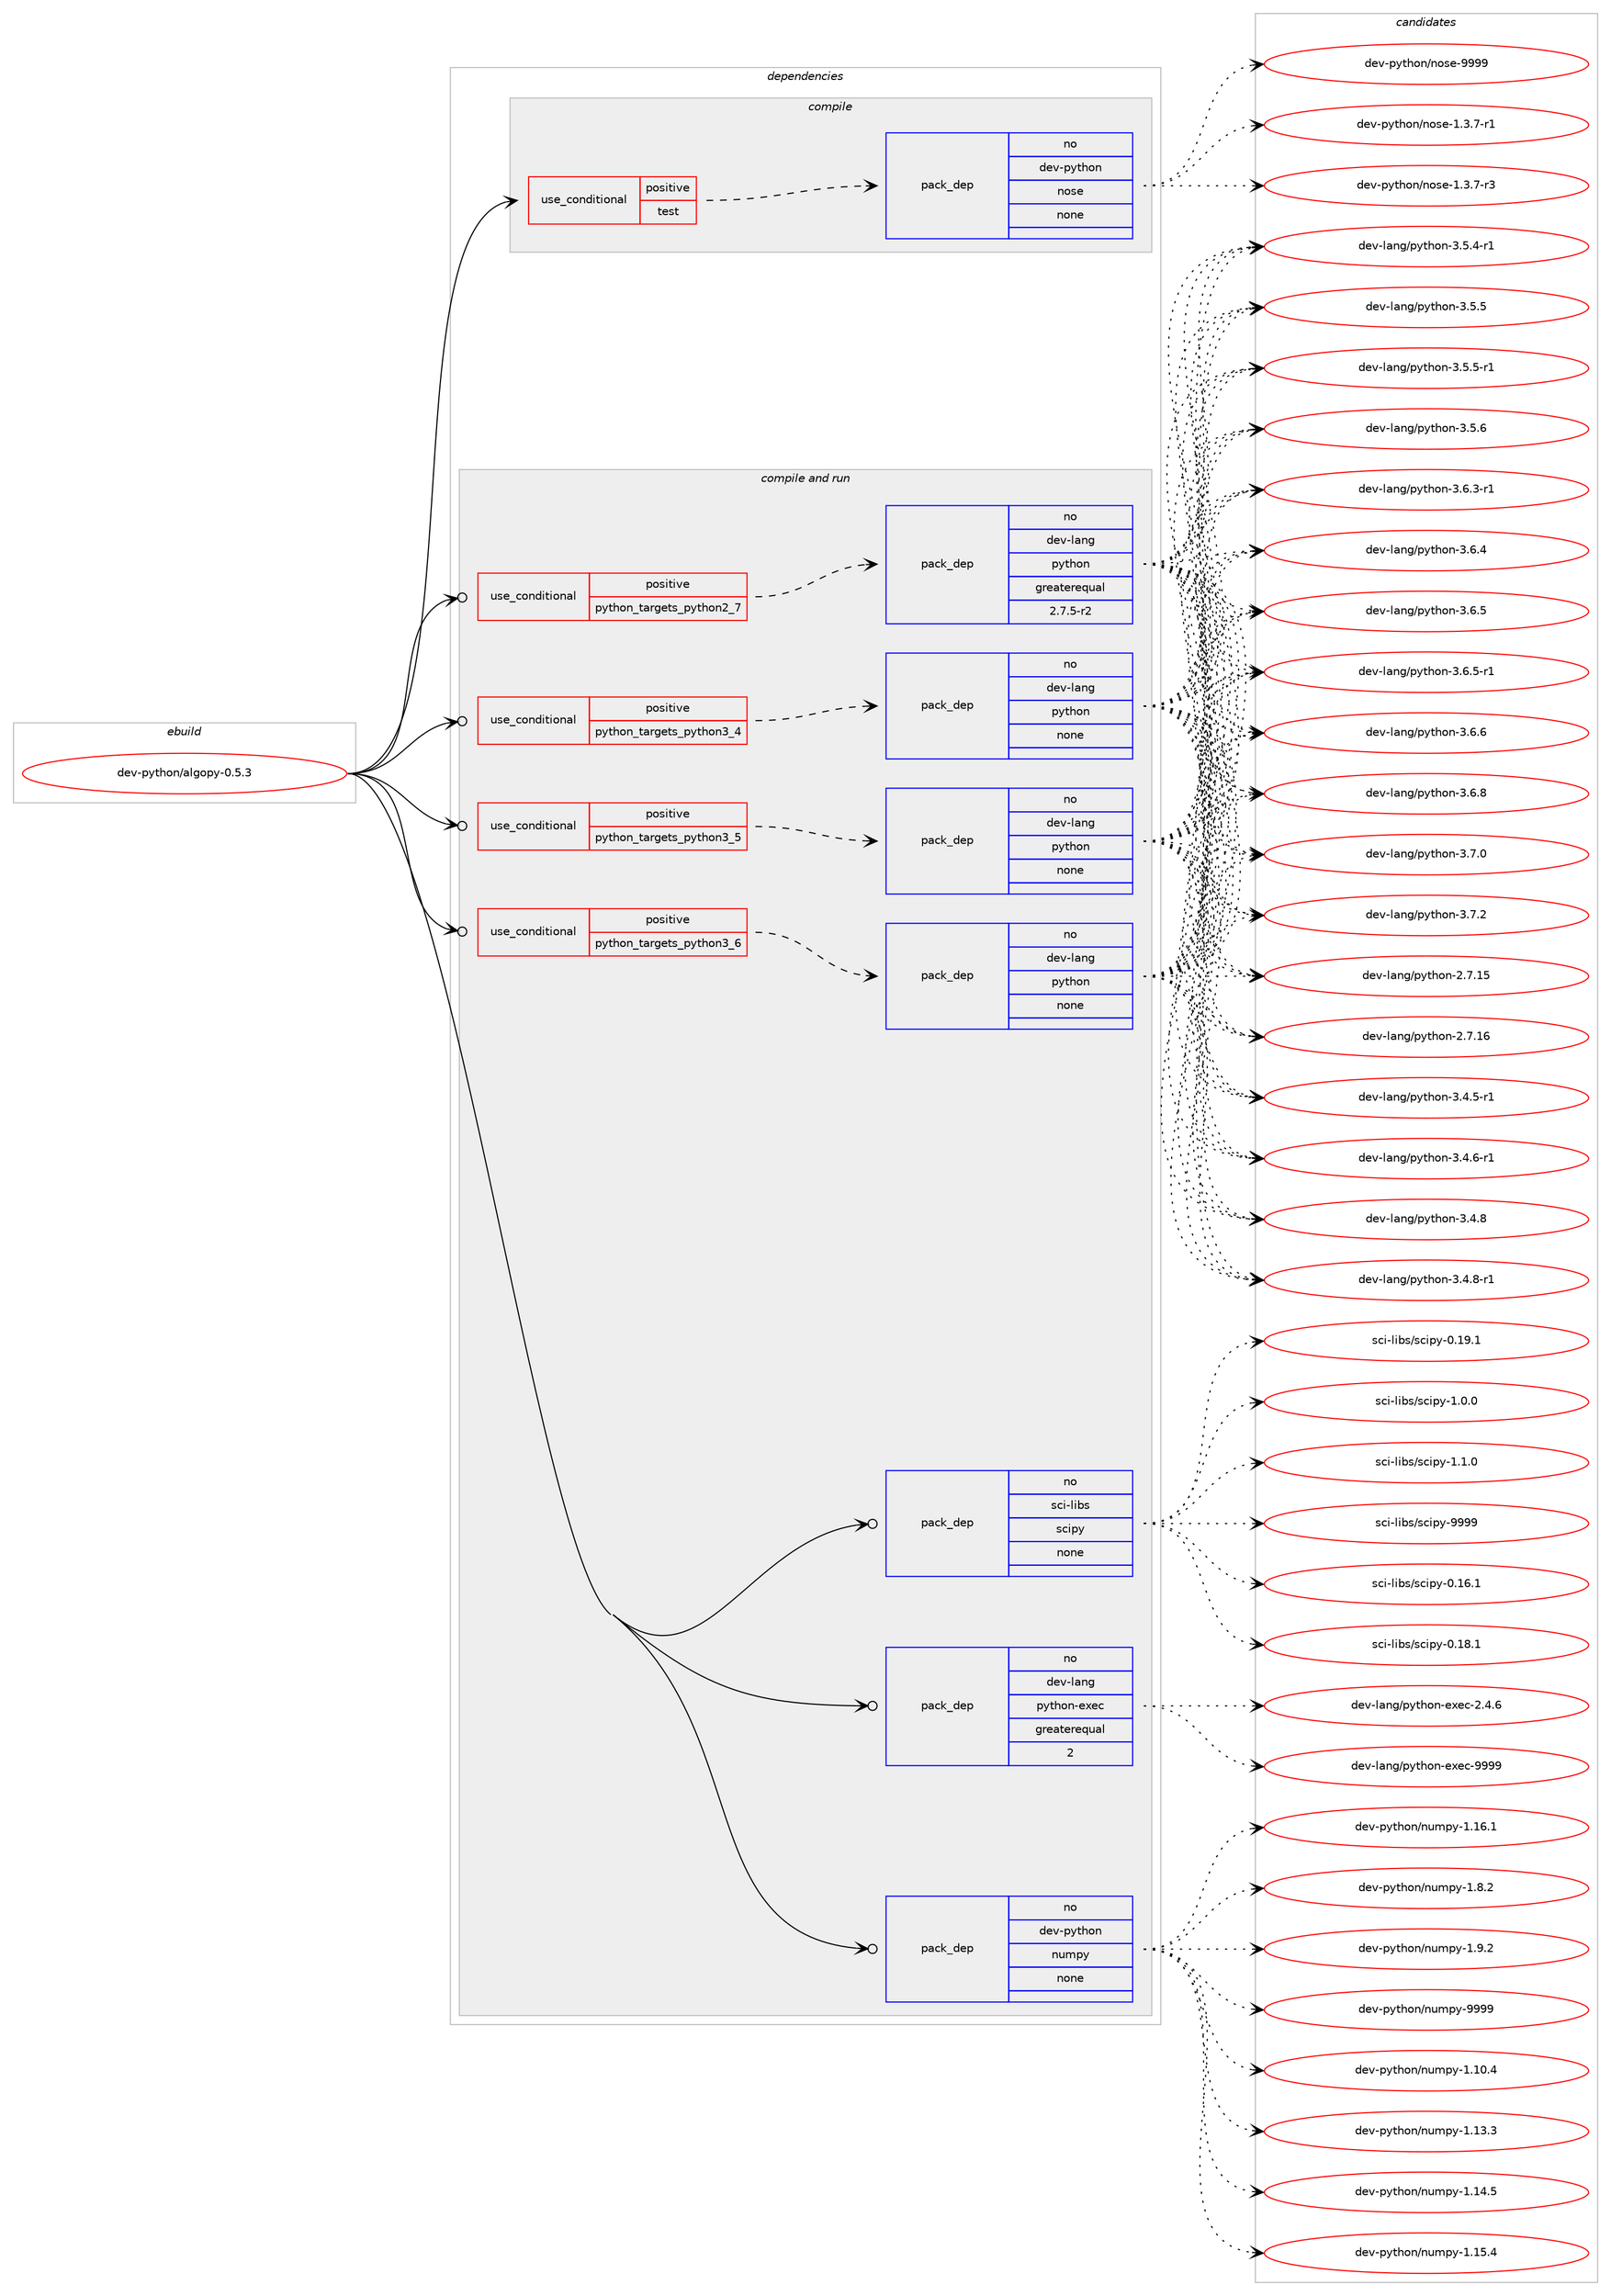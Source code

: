 digraph prolog {

# *************
# Graph options
# *************

newrank=true;
concentrate=true;
compound=true;
graph [rankdir=LR,fontname=Helvetica,fontsize=10,ranksep=1.5];#, ranksep=2.5, nodesep=0.2];
edge  [arrowhead=vee];
node  [fontname=Helvetica,fontsize=10];

# **********
# The ebuild
# **********

subgraph cluster_leftcol {
color=gray;
rank=same;
label=<<i>ebuild</i>>;
id [label="dev-python/algopy-0.5.3", color=red, width=4, href="../dev-python/algopy-0.5.3.svg"];
}

# ****************
# The dependencies
# ****************

subgraph cluster_midcol {
color=gray;
label=<<i>dependencies</i>>;
subgraph cluster_compile {
fillcolor="#eeeeee";
style=filled;
label=<<i>compile</i>>;
subgraph cond370702 {
dependency1398105 [label=<<TABLE BORDER="0" CELLBORDER="1" CELLSPACING="0" CELLPADDING="4"><TR><TD ROWSPAN="3" CELLPADDING="10">use_conditional</TD></TR><TR><TD>positive</TD></TR><TR><TD>test</TD></TR></TABLE>>, shape=none, color=red];
subgraph pack1004178 {
dependency1398106 [label=<<TABLE BORDER="0" CELLBORDER="1" CELLSPACING="0" CELLPADDING="4" WIDTH="220"><TR><TD ROWSPAN="6" CELLPADDING="30">pack_dep</TD></TR><TR><TD WIDTH="110">no</TD></TR><TR><TD>dev-python</TD></TR><TR><TD>nose</TD></TR><TR><TD>none</TD></TR><TR><TD></TD></TR></TABLE>>, shape=none, color=blue];
}
dependency1398105:e -> dependency1398106:w [weight=20,style="dashed",arrowhead="vee"];
}
id:e -> dependency1398105:w [weight=20,style="solid",arrowhead="vee"];
}
subgraph cluster_compileandrun {
fillcolor="#eeeeee";
style=filled;
label=<<i>compile and run</i>>;
subgraph cond370703 {
dependency1398107 [label=<<TABLE BORDER="0" CELLBORDER="1" CELLSPACING="0" CELLPADDING="4"><TR><TD ROWSPAN="3" CELLPADDING="10">use_conditional</TD></TR><TR><TD>positive</TD></TR><TR><TD>python_targets_python2_7</TD></TR></TABLE>>, shape=none, color=red];
subgraph pack1004179 {
dependency1398108 [label=<<TABLE BORDER="0" CELLBORDER="1" CELLSPACING="0" CELLPADDING="4" WIDTH="220"><TR><TD ROWSPAN="6" CELLPADDING="30">pack_dep</TD></TR><TR><TD WIDTH="110">no</TD></TR><TR><TD>dev-lang</TD></TR><TR><TD>python</TD></TR><TR><TD>greaterequal</TD></TR><TR><TD>2.7.5-r2</TD></TR></TABLE>>, shape=none, color=blue];
}
dependency1398107:e -> dependency1398108:w [weight=20,style="dashed",arrowhead="vee"];
}
id:e -> dependency1398107:w [weight=20,style="solid",arrowhead="odotvee"];
subgraph cond370704 {
dependency1398109 [label=<<TABLE BORDER="0" CELLBORDER="1" CELLSPACING="0" CELLPADDING="4"><TR><TD ROWSPAN="3" CELLPADDING="10">use_conditional</TD></TR><TR><TD>positive</TD></TR><TR><TD>python_targets_python3_4</TD></TR></TABLE>>, shape=none, color=red];
subgraph pack1004180 {
dependency1398110 [label=<<TABLE BORDER="0" CELLBORDER="1" CELLSPACING="0" CELLPADDING="4" WIDTH="220"><TR><TD ROWSPAN="6" CELLPADDING="30">pack_dep</TD></TR><TR><TD WIDTH="110">no</TD></TR><TR><TD>dev-lang</TD></TR><TR><TD>python</TD></TR><TR><TD>none</TD></TR><TR><TD></TD></TR></TABLE>>, shape=none, color=blue];
}
dependency1398109:e -> dependency1398110:w [weight=20,style="dashed",arrowhead="vee"];
}
id:e -> dependency1398109:w [weight=20,style="solid",arrowhead="odotvee"];
subgraph cond370705 {
dependency1398111 [label=<<TABLE BORDER="0" CELLBORDER="1" CELLSPACING="0" CELLPADDING="4"><TR><TD ROWSPAN="3" CELLPADDING="10">use_conditional</TD></TR><TR><TD>positive</TD></TR><TR><TD>python_targets_python3_5</TD></TR></TABLE>>, shape=none, color=red];
subgraph pack1004181 {
dependency1398112 [label=<<TABLE BORDER="0" CELLBORDER="1" CELLSPACING="0" CELLPADDING="4" WIDTH="220"><TR><TD ROWSPAN="6" CELLPADDING="30">pack_dep</TD></TR><TR><TD WIDTH="110">no</TD></TR><TR><TD>dev-lang</TD></TR><TR><TD>python</TD></TR><TR><TD>none</TD></TR><TR><TD></TD></TR></TABLE>>, shape=none, color=blue];
}
dependency1398111:e -> dependency1398112:w [weight=20,style="dashed",arrowhead="vee"];
}
id:e -> dependency1398111:w [weight=20,style="solid",arrowhead="odotvee"];
subgraph cond370706 {
dependency1398113 [label=<<TABLE BORDER="0" CELLBORDER="1" CELLSPACING="0" CELLPADDING="4"><TR><TD ROWSPAN="3" CELLPADDING="10">use_conditional</TD></TR><TR><TD>positive</TD></TR><TR><TD>python_targets_python3_6</TD></TR></TABLE>>, shape=none, color=red];
subgraph pack1004182 {
dependency1398114 [label=<<TABLE BORDER="0" CELLBORDER="1" CELLSPACING="0" CELLPADDING="4" WIDTH="220"><TR><TD ROWSPAN="6" CELLPADDING="30">pack_dep</TD></TR><TR><TD WIDTH="110">no</TD></TR><TR><TD>dev-lang</TD></TR><TR><TD>python</TD></TR><TR><TD>none</TD></TR><TR><TD></TD></TR></TABLE>>, shape=none, color=blue];
}
dependency1398113:e -> dependency1398114:w [weight=20,style="dashed",arrowhead="vee"];
}
id:e -> dependency1398113:w [weight=20,style="solid",arrowhead="odotvee"];
subgraph pack1004183 {
dependency1398115 [label=<<TABLE BORDER="0" CELLBORDER="1" CELLSPACING="0" CELLPADDING="4" WIDTH="220"><TR><TD ROWSPAN="6" CELLPADDING="30">pack_dep</TD></TR><TR><TD WIDTH="110">no</TD></TR><TR><TD>dev-lang</TD></TR><TR><TD>python-exec</TD></TR><TR><TD>greaterequal</TD></TR><TR><TD>2</TD></TR></TABLE>>, shape=none, color=blue];
}
id:e -> dependency1398115:w [weight=20,style="solid",arrowhead="odotvee"];
subgraph pack1004184 {
dependency1398116 [label=<<TABLE BORDER="0" CELLBORDER="1" CELLSPACING="0" CELLPADDING="4" WIDTH="220"><TR><TD ROWSPAN="6" CELLPADDING="30">pack_dep</TD></TR><TR><TD WIDTH="110">no</TD></TR><TR><TD>dev-python</TD></TR><TR><TD>numpy</TD></TR><TR><TD>none</TD></TR><TR><TD></TD></TR></TABLE>>, shape=none, color=blue];
}
id:e -> dependency1398116:w [weight=20,style="solid",arrowhead="odotvee"];
subgraph pack1004185 {
dependency1398117 [label=<<TABLE BORDER="0" CELLBORDER="1" CELLSPACING="0" CELLPADDING="4" WIDTH="220"><TR><TD ROWSPAN="6" CELLPADDING="30">pack_dep</TD></TR><TR><TD WIDTH="110">no</TD></TR><TR><TD>sci-libs</TD></TR><TR><TD>scipy</TD></TR><TR><TD>none</TD></TR><TR><TD></TD></TR></TABLE>>, shape=none, color=blue];
}
id:e -> dependency1398117:w [weight=20,style="solid",arrowhead="odotvee"];
}
subgraph cluster_run {
fillcolor="#eeeeee";
style=filled;
label=<<i>run</i>>;
}
}

# **************
# The candidates
# **************

subgraph cluster_choices {
rank=same;
color=gray;
label=<<i>candidates</i>>;

subgraph choice1004178 {
color=black;
nodesep=1;
choice10010111845112121116104111110471101111151014549465146554511449 [label="dev-python/nose-1.3.7-r1", color=red, width=4,href="../dev-python/nose-1.3.7-r1.svg"];
choice10010111845112121116104111110471101111151014549465146554511451 [label="dev-python/nose-1.3.7-r3", color=red, width=4,href="../dev-python/nose-1.3.7-r3.svg"];
choice10010111845112121116104111110471101111151014557575757 [label="dev-python/nose-9999", color=red, width=4,href="../dev-python/nose-9999.svg"];
dependency1398106:e -> choice10010111845112121116104111110471101111151014549465146554511449:w [style=dotted,weight="100"];
dependency1398106:e -> choice10010111845112121116104111110471101111151014549465146554511451:w [style=dotted,weight="100"];
dependency1398106:e -> choice10010111845112121116104111110471101111151014557575757:w [style=dotted,weight="100"];
}
subgraph choice1004179 {
color=black;
nodesep=1;
choice10010111845108971101034711212111610411111045504655464953 [label="dev-lang/python-2.7.15", color=red, width=4,href="../dev-lang/python-2.7.15.svg"];
choice10010111845108971101034711212111610411111045504655464954 [label="dev-lang/python-2.7.16", color=red, width=4,href="../dev-lang/python-2.7.16.svg"];
choice1001011184510897110103471121211161041111104551465246534511449 [label="dev-lang/python-3.4.5-r1", color=red, width=4,href="../dev-lang/python-3.4.5-r1.svg"];
choice1001011184510897110103471121211161041111104551465246544511449 [label="dev-lang/python-3.4.6-r1", color=red, width=4,href="../dev-lang/python-3.4.6-r1.svg"];
choice100101118451089711010347112121116104111110455146524656 [label="dev-lang/python-3.4.8", color=red, width=4,href="../dev-lang/python-3.4.8.svg"];
choice1001011184510897110103471121211161041111104551465246564511449 [label="dev-lang/python-3.4.8-r1", color=red, width=4,href="../dev-lang/python-3.4.8-r1.svg"];
choice1001011184510897110103471121211161041111104551465346524511449 [label="dev-lang/python-3.5.4-r1", color=red, width=4,href="../dev-lang/python-3.5.4-r1.svg"];
choice100101118451089711010347112121116104111110455146534653 [label="dev-lang/python-3.5.5", color=red, width=4,href="../dev-lang/python-3.5.5.svg"];
choice1001011184510897110103471121211161041111104551465346534511449 [label="dev-lang/python-3.5.5-r1", color=red, width=4,href="../dev-lang/python-3.5.5-r1.svg"];
choice100101118451089711010347112121116104111110455146534654 [label="dev-lang/python-3.5.6", color=red, width=4,href="../dev-lang/python-3.5.6.svg"];
choice1001011184510897110103471121211161041111104551465446514511449 [label="dev-lang/python-3.6.3-r1", color=red, width=4,href="../dev-lang/python-3.6.3-r1.svg"];
choice100101118451089711010347112121116104111110455146544652 [label="dev-lang/python-3.6.4", color=red, width=4,href="../dev-lang/python-3.6.4.svg"];
choice100101118451089711010347112121116104111110455146544653 [label="dev-lang/python-3.6.5", color=red, width=4,href="../dev-lang/python-3.6.5.svg"];
choice1001011184510897110103471121211161041111104551465446534511449 [label="dev-lang/python-3.6.5-r1", color=red, width=4,href="../dev-lang/python-3.6.5-r1.svg"];
choice100101118451089711010347112121116104111110455146544654 [label="dev-lang/python-3.6.6", color=red, width=4,href="../dev-lang/python-3.6.6.svg"];
choice100101118451089711010347112121116104111110455146544656 [label="dev-lang/python-3.6.8", color=red, width=4,href="../dev-lang/python-3.6.8.svg"];
choice100101118451089711010347112121116104111110455146554648 [label="dev-lang/python-3.7.0", color=red, width=4,href="../dev-lang/python-3.7.0.svg"];
choice100101118451089711010347112121116104111110455146554650 [label="dev-lang/python-3.7.2", color=red, width=4,href="../dev-lang/python-3.7.2.svg"];
dependency1398108:e -> choice10010111845108971101034711212111610411111045504655464953:w [style=dotted,weight="100"];
dependency1398108:e -> choice10010111845108971101034711212111610411111045504655464954:w [style=dotted,weight="100"];
dependency1398108:e -> choice1001011184510897110103471121211161041111104551465246534511449:w [style=dotted,weight="100"];
dependency1398108:e -> choice1001011184510897110103471121211161041111104551465246544511449:w [style=dotted,weight="100"];
dependency1398108:e -> choice100101118451089711010347112121116104111110455146524656:w [style=dotted,weight="100"];
dependency1398108:e -> choice1001011184510897110103471121211161041111104551465246564511449:w [style=dotted,weight="100"];
dependency1398108:e -> choice1001011184510897110103471121211161041111104551465346524511449:w [style=dotted,weight="100"];
dependency1398108:e -> choice100101118451089711010347112121116104111110455146534653:w [style=dotted,weight="100"];
dependency1398108:e -> choice1001011184510897110103471121211161041111104551465346534511449:w [style=dotted,weight="100"];
dependency1398108:e -> choice100101118451089711010347112121116104111110455146534654:w [style=dotted,weight="100"];
dependency1398108:e -> choice1001011184510897110103471121211161041111104551465446514511449:w [style=dotted,weight="100"];
dependency1398108:e -> choice100101118451089711010347112121116104111110455146544652:w [style=dotted,weight="100"];
dependency1398108:e -> choice100101118451089711010347112121116104111110455146544653:w [style=dotted,weight="100"];
dependency1398108:e -> choice1001011184510897110103471121211161041111104551465446534511449:w [style=dotted,weight="100"];
dependency1398108:e -> choice100101118451089711010347112121116104111110455146544654:w [style=dotted,weight="100"];
dependency1398108:e -> choice100101118451089711010347112121116104111110455146544656:w [style=dotted,weight="100"];
dependency1398108:e -> choice100101118451089711010347112121116104111110455146554648:w [style=dotted,weight="100"];
dependency1398108:e -> choice100101118451089711010347112121116104111110455146554650:w [style=dotted,weight="100"];
}
subgraph choice1004180 {
color=black;
nodesep=1;
choice10010111845108971101034711212111610411111045504655464953 [label="dev-lang/python-2.7.15", color=red, width=4,href="../dev-lang/python-2.7.15.svg"];
choice10010111845108971101034711212111610411111045504655464954 [label="dev-lang/python-2.7.16", color=red, width=4,href="../dev-lang/python-2.7.16.svg"];
choice1001011184510897110103471121211161041111104551465246534511449 [label="dev-lang/python-3.4.5-r1", color=red, width=4,href="../dev-lang/python-3.4.5-r1.svg"];
choice1001011184510897110103471121211161041111104551465246544511449 [label="dev-lang/python-3.4.6-r1", color=red, width=4,href="../dev-lang/python-3.4.6-r1.svg"];
choice100101118451089711010347112121116104111110455146524656 [label="dev-lang/python-3.4.8", color=red, width=4,href="../dev-lang/python-3.4.8.svg"];
choice1001011184510897110103471121211161041111104551465246564511449 [label="dev-lang/python-3.4.8-r1", color=red, width=4,href="../dev-lang/python-3.4.8-r1.svg"];
choice1001011184510897110103471121211161041111104551465346524511449 [label="dev-lang/python-3.5.4-r1", color=red, width=4,href="../dev-lang/python-3.5.4-r1.svg"];
choice100101118451089711010347112121116104111110455146534653 [label="dev-lang/python-3.5.5", color=red, width=4,href="../dev-lang/python-3.5.5.svg"];
choice1001011184510897110103471121211161041111104551465346534511449 [label="dev-lang/python-3.5.5-r1", color=red, width=4,href="../dev-lang/python-3.5.5-r1.svg"];
choice100101118451089711010347112121116104111110455146534654 [label="dev-lang/python-3.5.6", color=red, width=4,href="../dev-lang/python-3.5.6.svg"];
choice1001011184510897110103471121211161041111104551465446514511449 [label="dev-lang/python-3.6.3-r1", color=red, width=4,href="../dev-lang/python-3.6.3-r1.svg"];
choice100101118451089711010347112121116104111110455146544652 [label="dev-lang/python-3.6.4", color=red, width=4,href="../dev-lang/python-3.6.4.svg"];
choice100101118451089711010347112121116104111110455146544653 [label="dev-lang/python-3.6.5", color=red, width=4,href="../dev-lang/python-3.6.5.svg"];
choice1001011184510897110103471121211161041111104551465446534511449 [label="dev-lang/python-3.6.5-r1", color=red, width=4,href="../dev-lang/python-3.6.5-r1.svg"];
choice100101118451089711010347112121116104111110455146544654 [label="dev-lang/python-3.6.6", color=red, width=4,href="../dev-lang/python-3.6.6.svg"];
choice100101118451089711010347112121116104111110455146544656 [label="dev-lang/python-3.6.8", color=red, width=4,href="../dev-lang/python-3.6.8.svg"];
choice100101118451089711010347112121116104111110455146554648 [label="dev-lang/python-3.7.0", color=red, width=4,href="../dev-lang/python-3.7.0.svg"];
choice100101118451089711010347112121116104111110455146554650 [label="dev-lang/python-3.7.2", color=red, width=4,href="../dev-lang/python-3.7.2.svg"];
dependency1398110:e -> choice10010111845108971101034711212111610411111045504655464953:w [style=dotted,weight="100"];
dependency1398110:e -> choice10010111845108971101034711212111610411111045504655464954:w [style=dotted,weight="100"];
dependency1398110:e -> choice1001011184510897110103471121211161041111104551465246534511449:w [style=dotted,weight="100"];
dependency1398110:e -> choice1001011184510897110103471121211161041111104551465246544511449:w [style=dotted,weight="100"];
dependency1398110:e -> choice100101118451089711010347112121116104111110455146524656:w [style=dotted,weight="100"];
dependency1398110:e -> choice1001011184510897110103471121211161041111104551465246564511449:w [style=dotted,weight="100"];
dependency1398110:e -> choice1001011184510897110103471121211161041111104551465346524511449:w [style=dotted,weight="100"];
dependency1398110:e -> choice100101118451089711010347112121116104111110455146534653:w [style=dotted,weight="100"];
dependency1398110:e -> choice1001011184510897110103471121211161041111104551465346534511449:w [style=dotted,weight="100"];
dependency1398110:e -> choice100101118451089711010347112121116104111110455146534654:w [style=dotted,weight="100"];
dependency1398110:e -> choice1001011184510897110103471121211161041111104551465446514511449:w [style=dotted,weight="100"];
dependency1398110:e -> choice100101118451089711010347112121116104111110455146544652:w [style=dotted,weight="100"];
dependency1398110:e -> choice100101118451089711010347112121116104111110455146544653:w [style=dotted,weight="100"];
dependency1398110:e -> choice1001011184510897110103471121211161041111104551465446534511449:w [style=dotted,weight="100"];
dependency1398110:e -> choice100101118451089711010347112121116104111110455146544654:w [style=dotted,weight="100"];
dependency1398110:e -> choice100101118451089711010347112121116104111110455146544656:w [style=dotted,weight="100"];
dependency1398110:e -> choice100101118451089711010347112121116104111110455146554648:w [style=dotted,weight="100"];
dependency1398110:e -> choice100101118451089711010347112121116104111110455146554650:w [style=dotted,weight="100"];
}
subgraph choice1004181 {
color=black;
nodesep=1;
choice10010111845108971101034711212111610411111045504655464953 [label="dev-lang/python-2.7.15", color=red, width=4,href="../dev-lang/python-2.7.15.svg"];
choice10010111845108971101034711212111610411111045504655464954 [label="dev-lang/python-2.7.16", color=red, width=4,href="../dev-lang/python-2.7.16.svg"];
choice1001011184510897110103471121211161041111104551465246534511449 [label="dev-lang/python-3.4.5-r1", color=red, width=4,href="../dev-lang/python-3.4.5-r1.svg"];
choice1001011184510897110103471121211161041111104551465246544511449 [label="dev-lang/python-3.4.6-r1", color=red, width=4,href="../dev-lang/python-3.4.6-r1.svg"];
choice100101118451089711010347112121116104111110455146524656 [label="dev-lang/python-3.4.8", color=red, width=4,href="../dev-lang/python-3.4.8.svg"];
choice1001011184510897110103471121211161041111104551465246564511449 [label="dev-lang/python-3.4.8-r1", color=red, width=4,href="../dev-lang/python-3.4.8-r1.svg"];
choice1001011184510897110103471121211161041111104551465346524511449 [label="dev-lang/python-3.5.4-r1", color=red, width=4,href="../dev-lang/python-3.5.4-r1.svg"];
choice100101118451089711010347112121116104111110455146534653 [label="dev-lang/python-3.5.5", color=red, width=4,href="../dev-lang/python-3.5.5.svg"];
choice1001011184510897110103471121211161041111104551465346534511449 [label="dev-lang/python-3.5.5-r1", color=red, width=4,href="../dev-lang/python-3.5.5-r1.svg"];
choice100101118451089711010347112121116104111110455146534654 [label="dev-lang/python-3.5.6", color=red, width=4,href="../dev-lang/python-3.5.6.svg"];
choice1001011184510897110103471121211161041111104551465446514511449 [label="dev-lang/python-3.6.3-r1", color=red, width=4,href="../dev-lang/python-3.6.3-r1.svg"];
choice100101118451089711010347112121116104111110455146544652 [label="dev-lang/python-3.6.4", color=red, width=4,href="../dev-lang/python-3.6.4.svg"];
choice100101118451089711010347112121116104111110455146544653 [label="dev-lang/python-3.6.5", color=red, width=4,href="../dev-lang/python-3.6.5.svg"];
choice1001011184510897110103471121211161041111104551465446534511449 [label="dev-lang/python-3.6.5-r1", color=red, width=4,href="../dev-lang/python-3.6.5-r1.svg"];
choice100101118451089711010347112121116104111110455146544654 [label="dev-lang/python-3.6.6", color=red, width=4,href="../dev-lang/python-3.6.6.svg"];
choice100101118451089711010347112121116104111110455146544656 [label="dev-lang/python-3.6.8", color=red, width=4,href="../dev-lang/python-3.6.8.svg"];
choice100101118451089711010347112121116104111110455146554648 [label="dev-lang/python-3.7.0", color=red, width=4,href="../dev-lang/python-3.7.0.svg"];
choice100101118451089711010347112121116104111110455146554650 [label="dev-lang/python-3.7.2", color=red, width=4,href="../dev-lang/python-3.7.2.svg"];
dependency1398112:e -> choice10010111845108971101034711212111610411111045504655464953:w [style=dotted,weight="100"];
dependency1398112:e -> choice10010111845108971101034711212111610411111045504655464954:w [style=dotted,weight="100"];
dependency1398112:e -> choice1001011184510897110103471121211161041111104551465246534511449:w [style=dotted,weight="100"];
dependency1398112:e -> choice1001011184510897110103471121211161041111104551465246544511449:w [style=dotted,weight="100"];
dependency1398112:e -> choice100101118451089711010347112121116104111110455146524656:w [style=dotted,weight="100"];
dependency1398112:e -> choice1001011184510897110103471121211161041111104551465246564511449:w [style=dotted,weight="100"];
dependency1398112:e -> choice1001011184510897110103471121211161041111104551465346524511449:w [style=dotted,weight="100"];
dependency1398112:e -> choice100101118451089711010347112121116104111110455146534653:w [style=dotted,weight="100"];
dependency1398112:e -> choice1001011184510897110103471121211161041111104551465346534511449:w [style=dotted,weight="100"];
dependency1398112:e -> choice100101118451089711010347112121116104111110455146534654:w [style=dotted,weight="100"];
dependency1398112:e -> choice1001011184510897110103471121211161041111104551465446514511449:w [style=dotted,weight="100"];
dependency1398112:e -> choice100101118451089711010347112121116104111110455146544652:w [style=dotted,weight="100"];
dependency1398112:e -> choice100101118451089711010347112121116104111110455146544653:w [style=dotted,weight="100"];
dependency1398112:e -> choice1001011184510897110103471121211161041111104551465446534511449:w [style=dotted,weight="100"];
dependency1398112:e -> choice100101118451089711010347112121116104111110455146544654:w [style=dotted,weight="100"];
dependency1398112:e -> choice100101118451089711010347112121116104111110455146544656:w [style=dotted,weight="100"];
dependency1398112:e -> choice100101118451089711010347112121116104111110455146554648:w [style=dotted,weight="100"];
dependency1398112:e -> choice100101118451089711010347112121116104111110455146554650:w [style=dotted,weight="100"];
}
subgraph choice1004182 {
color=black;
nodesep=1;
choice10010111845108971101034711212111610411111045504655464953 [label="dev-lang/python-2.7.15", color=red, width=4,href="../dev-lang/python-2.7.15.svg"];
choice10010111845108971101034711212111610411111045504655464954 [label="dev-lang/python-2.7.16", color=red, width=4,href="../dev-lang/python-2.7.16.svg"];
choice1001011184510897110103471121211161041111104551465246534511449 [label="dev-lang/python-3.4.5-r1", color=red, width=4,href="../dev-lang/python-3.4.5-r1.svg"];
choice1001011184510897110103471121211161041111104551465246544511449 [label="dev-lang/python-3.4.6-r1", color=red, width=4,href="../dev-lang/python-3.4.6-r1.svg"];
choice100101118451089711010347112121116104111110455146524656 [label="dev-lang/python-3.4.8", color=red, width=4,href="../dev-lang/python-3.4.8.svg"];
choice1001011184510897110103471121211161041111104551465246564511449 [label="dev-lang/python-3.4.8-r1", color=red, width=4,href="../dev-lang/python-3.4.8-r1.svg"];
choice1001011184510897110103471121211161041111104551465346524511449 [label="dev-lang/python-3.5.4-r1", color=red, width=4,href="../dev-lang/python-3.5.4-r1.svg"];
choice100101118451089711010347112121116104111110455146534653 [label="dev-lang/python-3.5.5", color=red, width=4,href="../dev-lang/python-3.5.5.svg"];
choice1001011184510897110103471121211161041111104551465346534511449 [label="dev-lang/python-3.5.5-r1", color=red, width=4,href="../dev-lang/python-3.5.5-r1.svg"];
choice100101118451089711010347112121116104111110455146534654 [label="dev-lang/python-3.5.6", color=red, width=4,href="../dev-lang/python-3.5.6.svg"];
choice1001011184510897110103471121211161041111104551465446514511449 [label="dev-lang/python-3.6.3-r1", color=red, width=4,href="../dev-lang/python-3.6.3-r1.svg"];
choice100101118451089711010347112121116104111110455146544652 [label="dev-lang/python-3.6.4", color=red, width=4,href="../dev-lang/python-3.6.4.svg"];
choice100101118451089711010347112121116104111110455146544653 [label="dev-lang/python-3.6.5", color=red, width=4,href="../dev-lang/python-3.6.5.svg"];
choice1001011184510897110103471121211161041111104551465446534511449 [label="dev-lang/python-3.6.5-r1", color=red, width=4,href="../dev-lang/python-3.6.5-r1.svg"];
choice100101118451089711010347112121116104111110455146544654 [label="dev-lang/python-3.6.6", color=red, width=4,href="../dev-lang/python-3.6.6.svg"];
choice100101118451089711010347112121116104111110455146544656 [label="dev-lang/python-3.6.8", color=red, width=4,href="../dev-lang/python-3.6.8.svg"];
choice100101118451089711010347112121116104111110455146554648 [label="dev-lang/python-3.7.0", color=red, width=4,href="../dev-lang/python-3.7.0.svg"];
choice100101118451089711010347112121116104111110455146554650 [label="dev-lang/python-3.7.2", color=red, width=4,href="../dev-lang/python-3.7.2.svg"];
dependency1398114:e -> choice10010111845108971101034711212111610411111045504655464953:w [style=dotted,weight="100"];
dependency1398114:e -> choice10010111845108971101034711212111610411111045504655464954:w [style=dotted,weight="100"];
dependency1398114:e -> choice1001011184510897110103471121211161041111104551465246534511449:w [style=dotted,weight="100"];
dependency1398114:e -> choice1001011184510897110103471121211161041111104551465246544511449:w [style=dotted,weight="100"];
dependency1398114:e -> choice100101118451089711010347112121116104111110455146524656:w [style=dotted,weight="100"];
dependency1398114:e -> choice1001011184510897110103471121211161041111104551465246564511449:w [style=dotted,weight="100"];
dependency1398114:e -> choice1001011184510897110103471121211161041111104551465346524511449:w [style=dotted,weight="100"];
dependency1398114:e -> choice100101118451089711010347112121116104111110455146534653:w [style=dotted,weight="100"];
dependency1398114:e -> choice1001011184510897110103471121211161041111104551465346534511449:w [style=dotted,weight="100"];
dependency1398114:e -> choice100101118451089711010347112121116104111110455146534654:w [style=dotted,weight="100"];
dependency1398114:e -> choice1001011184510897110103471121211161041111104551465446514511449:w [style=dotted,weight="100"];
dependency1398114:e -> choice100101118451089711010347112121116104111110455146544652:w [style=dotted,weight="100"];
dependency1398114:e -> choice100101118451089711010347112121116104111110455146544653:w [style=dotted,weight="100"];
dependency1398114:e -> choice1001011184510897110103471121211161041111104551465446534511449:w [style=dotted,weight="100"];
dependency1398114:e -> choice100101118451089711010347112121116104111110455146544654:w [style=dotted,weight="100"];
dependency1398114:e -> choice100101118451089711010347112121116104111110455146544656:w [style=dotted,weight="100"];
dependency1398114:e -> choice100101118451089711010347112121116104111110455146554648:w [style=dotted,weight="100"];
dependency1398114:e -> choice100101118451089711010347112121116104111110455146554650:w [style=dotted,weight="100"];
}
subgraph choice1004183 {
color=black;
nodesep=1;
choice1001011184510897110103471121211161041111104510112010199455046524654 [label="dev-lang/python-exec-2.4.6", color=red, width=4,href="../dev-lang/python-exec-2.4.6.svg"];
choice10010111845108971101034711212111610411111045101120101994557575757 [label="dev-lang/python-exec-9999", color=red, width=4,href="../dev-lang/python-exec-9999.svg"];
dependency1398115:e -> choice1001011184510897110103471121211161041111104510112010199455046524654:w [style=dotted,weight="100"];
dependency1398115:e -> choice10010111845108971101034711212111610411111045101120101994557575757:w [style=dotted,weight="100"];
}
subgraph choice1004184 {
color=black;
nodesep=1;
choice100101118451121211161041111104711011710911212145494649484652 [label="dev-python/numpy-1.10.4", color=red, width=4,href="../dev-python/numpy-1.10.4.svg"];
choice100101118451121211161041111104711011710911212145494649514651 [label="dev-python/numpy-1.13.3", color=red, width=4,href="../dev-python/numpy-1.13.3.svg"];
choice100101118451121211161041111104711011710911212145494649524653 [label="dev-python/numpy-1.14.5", color=red, width=4,href="../dev-python/numpy-1.14.5.svg"];
choice100101118451121211161041111104711011710911212145494649534652 [label="dev-python/numpy-1.15.4", color=red, width=4,href="../dev-python/numpy-1.15.4.svg"];
choice100101118451121211161041111104711011710911212145494649544649 [label="dev-python/numpy-1.16.1", color=red, width=4,href="../dev-python/numpy-1.16.1.svg"];
choice1001011184511212111610411111047110117109112121454946564650 [label="dev-python/numpy-1.8.2", color=red, width=4,href="../dev-python/numpy-1.8.2.svg"];
choice1001011184511212111610411111047110117109112121454946574650 [label="dev-python/numpy-1.9.2", color=red, width=4,href="../dev-python/numpy-1.9.2.svg"];
choice10010111845112121116104111110471101171091121214557575757 [label="dev-python/numpy-9999", color=red, width=4,href="../dev-python/numpy-9999.svg"];
dependency1398116:e -> choice100101118451121211161041111104711011710911212145494649484652:w [style=dotted,weight="100"];
dependency1398116:e -> choice100101118451121211161041111104711011710911212145494649514651:w [style=dotted,weight="100"];
dependency1398116:e -> choice100101118451121211161041111104711011710911212145494649524653:w [style=dotted,weight="100"];
dependency1398116:e -> choice100101118451121211161041111104711011710911212145494649534652:w [style=dotted,weight="100"];
dependency1398116:e -> choice100101118451121211161041111104711011710911212145494649544649:w [style=dotted,weight="100"];
dependency1398116:e -> choice1001011184511212111610411111047110117109112121454946564650:w [style=dotted,weight="100"];
dependency1398116:e -> choice1001011184511212111610411111047110117109112121454946574650:w [style=dotted,weight="100"];
dependency1398116:e -> choice10010111845112121116104111110471101171091121214557575757:w [style=dotted,weight="100"];
}
subgraph choice1004185 {
color=black;
nodesep=1;
choice115991054510810598115471159910511212145484649544649 [label="sci-libs/scipy-0.16.1", color=red, width=4,href="../sci-libs/scipy-0.16.1.svg"];
choice115991054510810598115471159910511212145484649564649 [label="sci-libs/scipy-0.18.1", color=red, width=4,href="../sci-libs/scipy-0.18.1.svg"];
choice115991054510810598115471159910511212145484649574649 [label="sci-libs/scipy-0.19.1", color=red, width=4,href="../sci-libs/scipy-0.19.1.svg"];
choice1159910545108105981154711599105112121454946484648 [label="sci-libs/scipy-1.0.0", color=red, width=4,href="../sci-libs/scipy-1.0.0.svg"];
choice1159910545108105981154711599105112121454946494648 [label="sci-libs/scipy-1.1.0", color=red, width=4,href="../sci-libs/scipy-1.1.0.svg"];
choice11599105451081059811547115991051121214557575757 [label="sci-libs/scipy-9999", color=red, width=4,href="../sci-libs/scipy-9999.svg"];
dependency1398117:e -> choice115991054510810598115471159910511212145484649544649:w [style=dotted,weight="100"];
dependency1398117:e -> choice115991054510810598115471159910511212145484649564649:w [style=dotted,weight="100"];
dependency1398117:e -> choice115991054510810598115471159910511212145484649574649:w [style=dotted,weight="100"];
dependency1398117:e -> choice1159910545108105981154711599105112121454946484648:w [style=dotted,weight="100"];
dependency1398117:e -> choice1159910545108105981154711599105112121454946494648:w [style=dotted,weight="100"];
dependency1398117:e -> choice11599105451081059811547115991051121214557575757:w [style=dotted,weight="100"];
}
}

}
